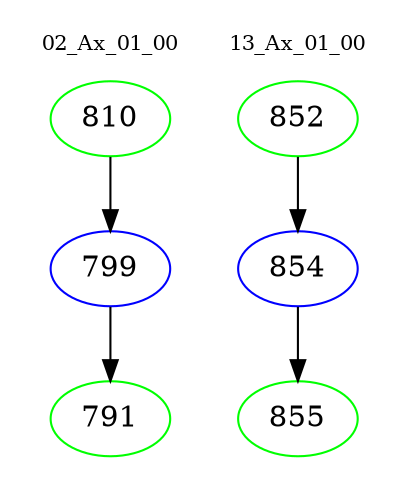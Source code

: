 digraph{
subgraph cluster_0 {
color = white
label = "02_Ax_01_00";
fontsize=10;
T0_810 [label="810", color="green"]
T0_810 -> T0_799 [color="black"]
T0_799 [label="799", color="blue"]
T0_799 -> T0_791 [color="black"]
T0_791 [label="791", color="green"]
}
subgraph cluster_1 {
color = white
label = "13_Ax_01_00";
fontsize=10;
T1_852 [label="852", color="green"]
T1_852 -> T1_854 [color="black"]
T1_854 [label="854", color="blue"]
T1_854 -> T1_855 [color="black"]
T1_855 [label="855", color="green"]
}
}
